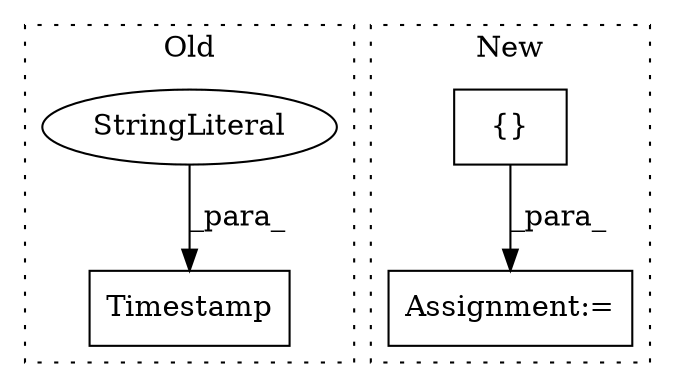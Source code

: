 digraph G {
subgraph cluster0 {
1 [label="Timestamp" a="32" s="3328,3395" l="10,1" shape="box"];
3 [label="StringLiteral" a="45" s="3343" l="52" shape="ellipse"];
label = "Old";
style="dotted";
}
subgraph cluster1 {
2 [label="{}" a="4" s="3393,3408" l="1,1" shape="box"];
4 [label="Assignment:=" a="7" s="3380" l="1" shape="box"];
label = "New";
style="dotted";
}
2 -> 4 [label="_para_"];
3 -> 1 [label="_para_"];
}